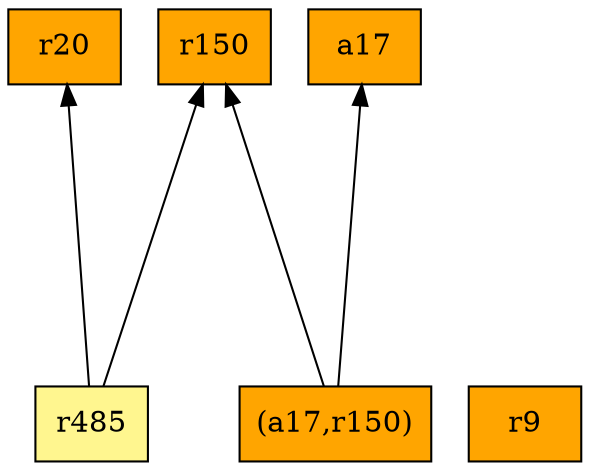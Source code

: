 digraph G {
rankdir=BT;ranksep="2.0";
"r20" [shape=record,fillcolor=orange,style=filled,label="{r20}"];
"r485" [shape=record,fillcolor=khaki1,style=filled,label="{r485}"];
"r150" [shape=record,fillcolor=orange,style=filled,label="{r150}"];
"r9" [shape=record,fillcolor=orange,style=filled,label="{r9}"];
"a17" [shape=record,fillcolor=orange,style=filled,label="{a17}"];
"(a17,r150)" [shape=record,fillcolor=orange,style=filled,label="{(a17,r150)}"];
"r485" -> "r20"
"r485" -> "r150"
"(a17,r150)" -> "r150"
"(a17,r150)" -> "a17"
}